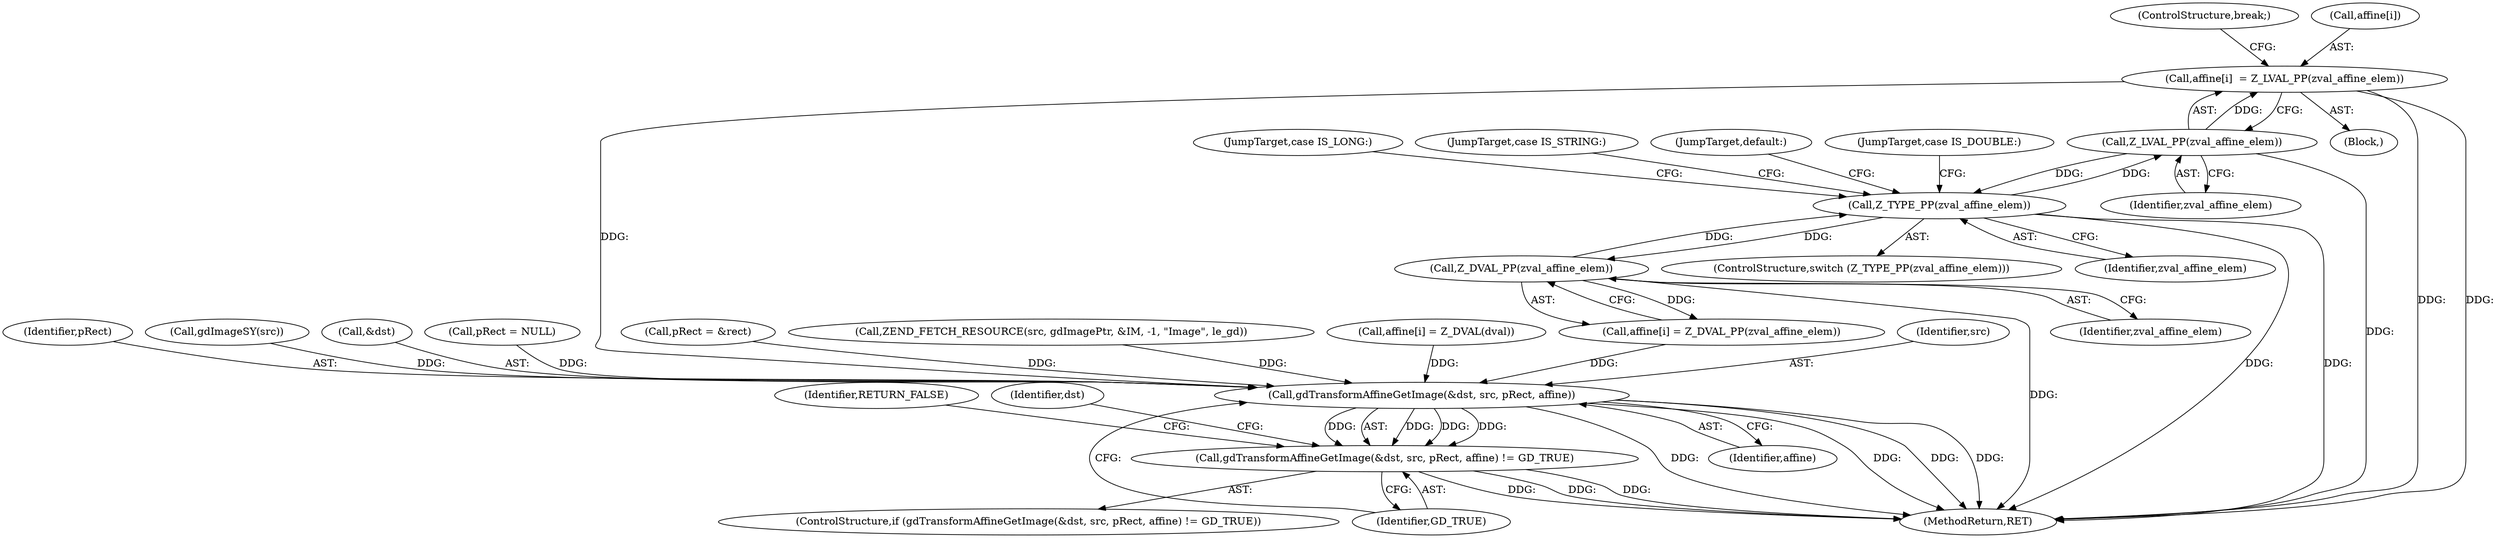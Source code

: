 digraph "0_php-src_2938329ce19cb8c4197dec146c3ec887c6f61d01_2@array" {
"1000172" [label="(Call,affine[i]  = Z_LVAL_PP(zval_affine_elem))"];
"1000176" [label="(Call,Z_LVAL_PP(zval_affine_elem))"];
"1000168" [label="(Call,Z_TYPE_PP(zval_affine_elem))"];
"1000184" [label="(Call,Z_DVAL_PP(zval_affine_elem))"];
"1000446" [label="(Call,gdTransformAffineGetImage(&dst, src, pRect, affine))"];
"1000445" [label="(Call,gdTransformAffineGetImage(&dst, src, pRect, affine) != GD_TRUE)"];
"1000451" [label="(Identifier,affine)"];
"1000178" [label="(ControlStructure,break;)"];
"1000171" [label="(JumpTarget,case IS_LONG:)"];
"1000444" [label="(ControlStructure,if (gdTransformAffineGetImage(&dst, src, pRect, affine) != GD_TRUE))"];
"1000441" [label="(Call,pRect = NULL)"];
"1000169" [label="(Identifier,zval_affine_elem)"];
"1000411" [label="(Call,pRect = &rect)"];
"1000170" [label="(Block,)"];
"1000187" [label="(JumpTarget,case IS_STRING:)"];
"1000180" [label="(Call,affine[i] = Z_DVAL_PP(zval_affine_elem))"];
"1000126" [label="(Call,ZEND_FETCH_RESOURCE(src, gdImagePtr, &IM, -1, \"Image\", le_gd))"];
"1000208" [label="(JumpTarget,default:)"];
"1000201" [label="(Call,affine[i] = Z_DVAL(dval))"];
"1000445" [label="(Call,gdTransformAffineGetImage(&dst, src, pRect, affine) != GD_TRUE)"];
"1000452" [label="(Identifier,GD_TRUE)"];
"1000454" [label="(Identifier,RETURN_FALSE)"];
"1000184" [label="(Call,Z_DVAL_PP(zval_affine_elem))"];
"1000457" [label="(Identifier,dst)"];
"1000179" [label="(JumpTarget,case IS_DOUBLE:)"];
"1000173" [label="(Call,affine[i])"];
"1000167" [label="(ControlStructure,switch (Z_TYPE_PP(zval_affine_elem)))"];
"1000449" [label="(Identifier,src)"];
"1000467" [label="(MethodReturn,RET)"];
"1000176" [label="(Call,Z_LVAL_PP(zval_affine_elem))"];
"1000450" [label="(Identifier,pRect)"];
"1000439" [label="(Call,gdImageSY(src))"];
"1000168" [label="(Call,Z_TYPE_PP(zval_affine_elem))"];
"1000185" [label="(Identifier,zval_affine_elem)"];
"1000446" [label="(Call,gdTransformAffineGetImage(&dst, src, pRect, affine))"];
"1000447" [label="(Call,&dst)"];
"1000177" [label="(Identifier,zval_affine_elem)"];
"1000172" [label="(Call,affine[i]  = Z_LVAL_PP(zval_affine_elem))"];
"1000172" -> "1000170"  [label="AST: "];
"1000172" -> "1000176"  [label="CFG: "];
"1000173" -> "1000172"  [label="AST: "];
"1000176" -> "1000172"  [label="AST: "];
"1000178" -> "1000172"  [label="CFG: "];
"1000172" -> "1000467"  [label="DDG: "];
"1000172" -> "1000467"  [label="DDG: "];
"1000176" -> "1000172"  [label="DDG: "];
"1000172" -> "1000446"  [label="DDG: "];
"1000176" -> "1000177"  [label="CFG: "];
"1000177" -> "1000176"  [label="AST: "];
"1000176" -> "1000467"  [label="DDG: "];
"1000176" -> "1000168"  [label="DDG: "];
"1000168" -> "1000176"  [label="DDG: "];
"1000168" -> "1000167"  [label="AST: "];
"1000168" -> "1000169"  [label="CFG: "];
"1000169" -> "1000168"  [label="AST: "];
"1000171" -> "1000168"  [label="CFG: "];
"1000179" -> "1000168"  [label="CFG: "];
"1000187" -> "1000168"  [label="CFG: "];
"1000208" -> "1000168"  [label="CFG: "];
"1000168" -> "1000467"  [label="DDG: "];
"1000168" -> "1000467"  [label="DDG: "];
"1000184" -> "1000168"  [label="DDG: "];
"1000168" -> "1000184"  [label="DDG: "];
"1000184" -> "1000180"  [label="AST: "];
"1000184" -> "1000185"  [label="CFG: "];
"1000185" -> "1000184"  [label="AST: "];
"1000180" -> "1000184"  [label="CFG: "];
"1000184" -> "1000467"  [label="DDG: "];
"1000184" -> "1000180"  [label="DDG: "];
"1000446" -> "1000445"  [label="AST: "];
"1000446" -> "1000451"  [label="CFG: "];
"1000447" -> "1000446"  [label="AST: "];
"1000449" -> "1000446"  [label="AST: "];
"1000450" -> "1000446"  [label="AST: "];
"1000451" -> "1000446"  [label="AST: "];
"1000452" -> "1000446"  [label="CFG: "];
"1000446" -> "1000467"  [label="DDG: "];
"1000446" -> "1000467"  [label="DDG: "];
"1000446" -> "1000467"  [label="DDG: "];
"1000446" -> "1000467"  [label="DDG: "];
"1000446" -> "1000445"  [label="DDG: "];
"1000446" -> "1000445"  [label="DDG: "];
"1000446" -> "1000445"  [label="DDG: "];
"1000446" -> "1000445"  [label="DDG: "];
"1000439" -> "1000446"  [label="DDG: "];
"1000126" -> "1000446"  [label="DDG: "];
"1000441" -> "1000446"  [label="DDG: "];
"1000411" -> "1000446"  [label="DDG: "];
"1000180" -> "1000446"  [label="DDG: "];
"1000201" -> "1000446"  [label="DDG: "];
"1000445" -> "1000444"  [label="AST: "];
"1000445" -> "1000452"  [label="CFG: "];
"1000452" -> "1000445"  [label="AST: "];
"1000454" -> "1000445"  [label="CFG: "];
"1000457" -> "1000445"  [label="CFG: "];
"1000445" -> "1000467"  [label="DDG: "];
"1000445" -> "1000467"  [label="DDG: "];
"1000445" -> "1000467"  [label="DDG: "];
}

